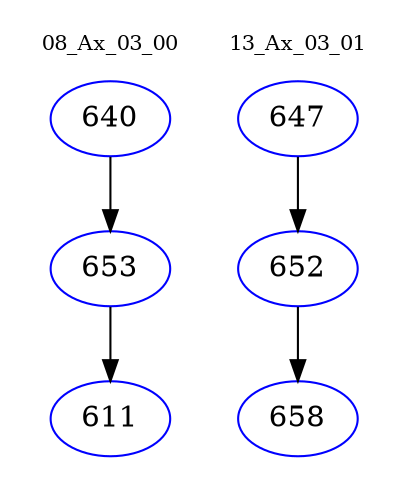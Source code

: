 digraph{
subgraph cluster_0 {
color = white
label = "08_Ax_03_00";
fontsize=10;
T0_640 [label="640", color="blue"]
T0_640 -> T0_653 [color="black"]
T0_653 [label="653", color="blue"]
T0_653 -> T0_611 [color="black"]
T0_611 [label="611", color="blue"]
}
subgraph cluster_1 {
color = white
label = "13_Ax_03_01";
fontsize=10;
T1_647 [label="647", color="blue"]
T1_647 -> T1_652 [color="black"]
T1_652 [label="652", color="blue"]
T1_652 -> T1_658 [color="black"]
T1_658 [label="658", color="blue"]
}
}
